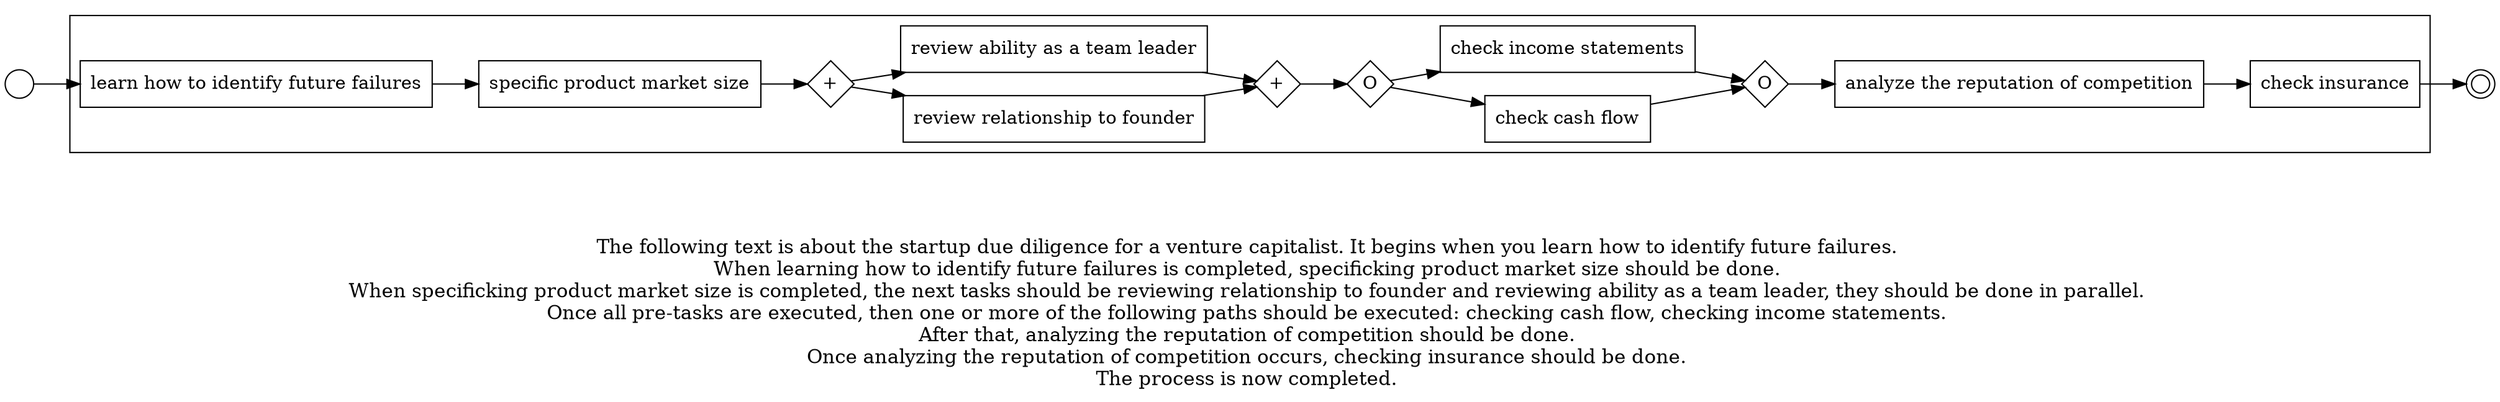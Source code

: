 digraph startup_due_diligence_for_a_venture_capitalist_155 {
	graph [rankdir=LR]
	START_NODE [label="" shape=circle width=0.3]
	subgraph CLUSTER_0 {
		"learn how to identify future failures" [shape=box]
		"specific product market size" [shape=box]
		"learn how to identify future failures" -> "specific product market size"
		"AND_SPLIT--3. Review the funding team_QKC6" [label="+" fixedsize=true shape=diamond width=0.5]
		"specific product market size" -> "AND_SPLIT--3. Review the funding team_QKC6"
		"review relationship to founder" [shape=box]
		"AND_SPLIT--3. Review the funding team_QKC6" -> "review relationship to founder"
		"review ability as a team leader" [shape=box]
		"AND_SPLIT--3. Review the funding team_QKC6" -> "review ability as a team leader"
		"AND_JOIN--3. Review the funding team_QKC6" [label="+" fixedsize=true shape=diamond width=0.5]
		"review relationship to founder" -> "AND_JOIN--3. Review the funding team_QKC6"
		"review ability as a team leader" -> "AND_JOIN--3. Review the funding team_QKC6"
		"OR_SPLIT--4. Evaluate Financial Viability_5IAU" [label=O fixedsize=true shape=diamond width=0.5]
		"AND_JOIN--3. Review the funding team_QKC6" -> "OR_SPLIT--4. Evaluate Financial Viability_5IAU"
		"check cash flow" [shape=box]
		"OR_SPLIT--4. Evaluate Financial Viability_5IAU" -> "check cash flow"
		"check income statements" [shape=box]
		"OR_SPLIT--4. Evaluate Financial Viability_5IAU" -> "check income statements"
		"OR_JOIN--4. Evaluate Financial Viability_5IAU" [label=O fixedsize=true shape=diamond width=0.5]
		"check cash flow" -> "OR_JOIN--4. Evaluate Financial Viability_5IAU"
		"check income statements" -> "OR_JOIN--4. Evaluate Financial Viability_5IAU"
		"analyze the reputation of competition" [shape=box]
		"OR_JOIN--4. Evaluate Financial Viability_5IAU" -> "analyze the reputation of competition"
		"check insurance" [shape=box]
		"analyze the reputation of competition" -> "check insurance"
	}
	START_NODE -> "learn how to identify future failures"
	END_NODE [label="" shape=doublecircle width=0.2]
	"check insurance" -> END_NODE
	fontsize=15 label="\n\n
The following text is about the startup due diligence for a venture capitalist. It begins when you learn how to identify future failures. 
When learning how to identify future failures is completed, specificking product market size should be done. 
When specificking product market size is completed, the next tasks should be reviewing relationship to founder and reviewing ability as a team leader, they should be done in parallel. 
Once all pre-tasks are executed, then one or more of the following paths should be executed: checking cash flow, checking income statements. 
After that, analyzing the reputation of competition should be done. 
Once analyzing the reputation of competition occurs, checking insurance should be done. 
The process is now completed. 
"
}

